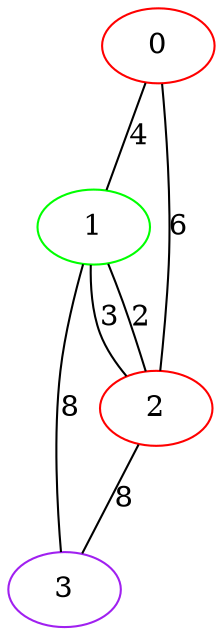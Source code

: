 graph "" {
0 [color=red, weight=1];
1 [color=green, weight=2];
2 [color=red, weight=1];
3 [color=purple, weight=4];
0 -- 1  [key=0, label=4];
0 -- 2  [key=0, label=6];
1 -- 2  [key=0, label=2];
1 -- 2  [key=1, label=3];
1 -- 3  [key=0, label=8];
2 -- 3  [key=0, label=8];
}
